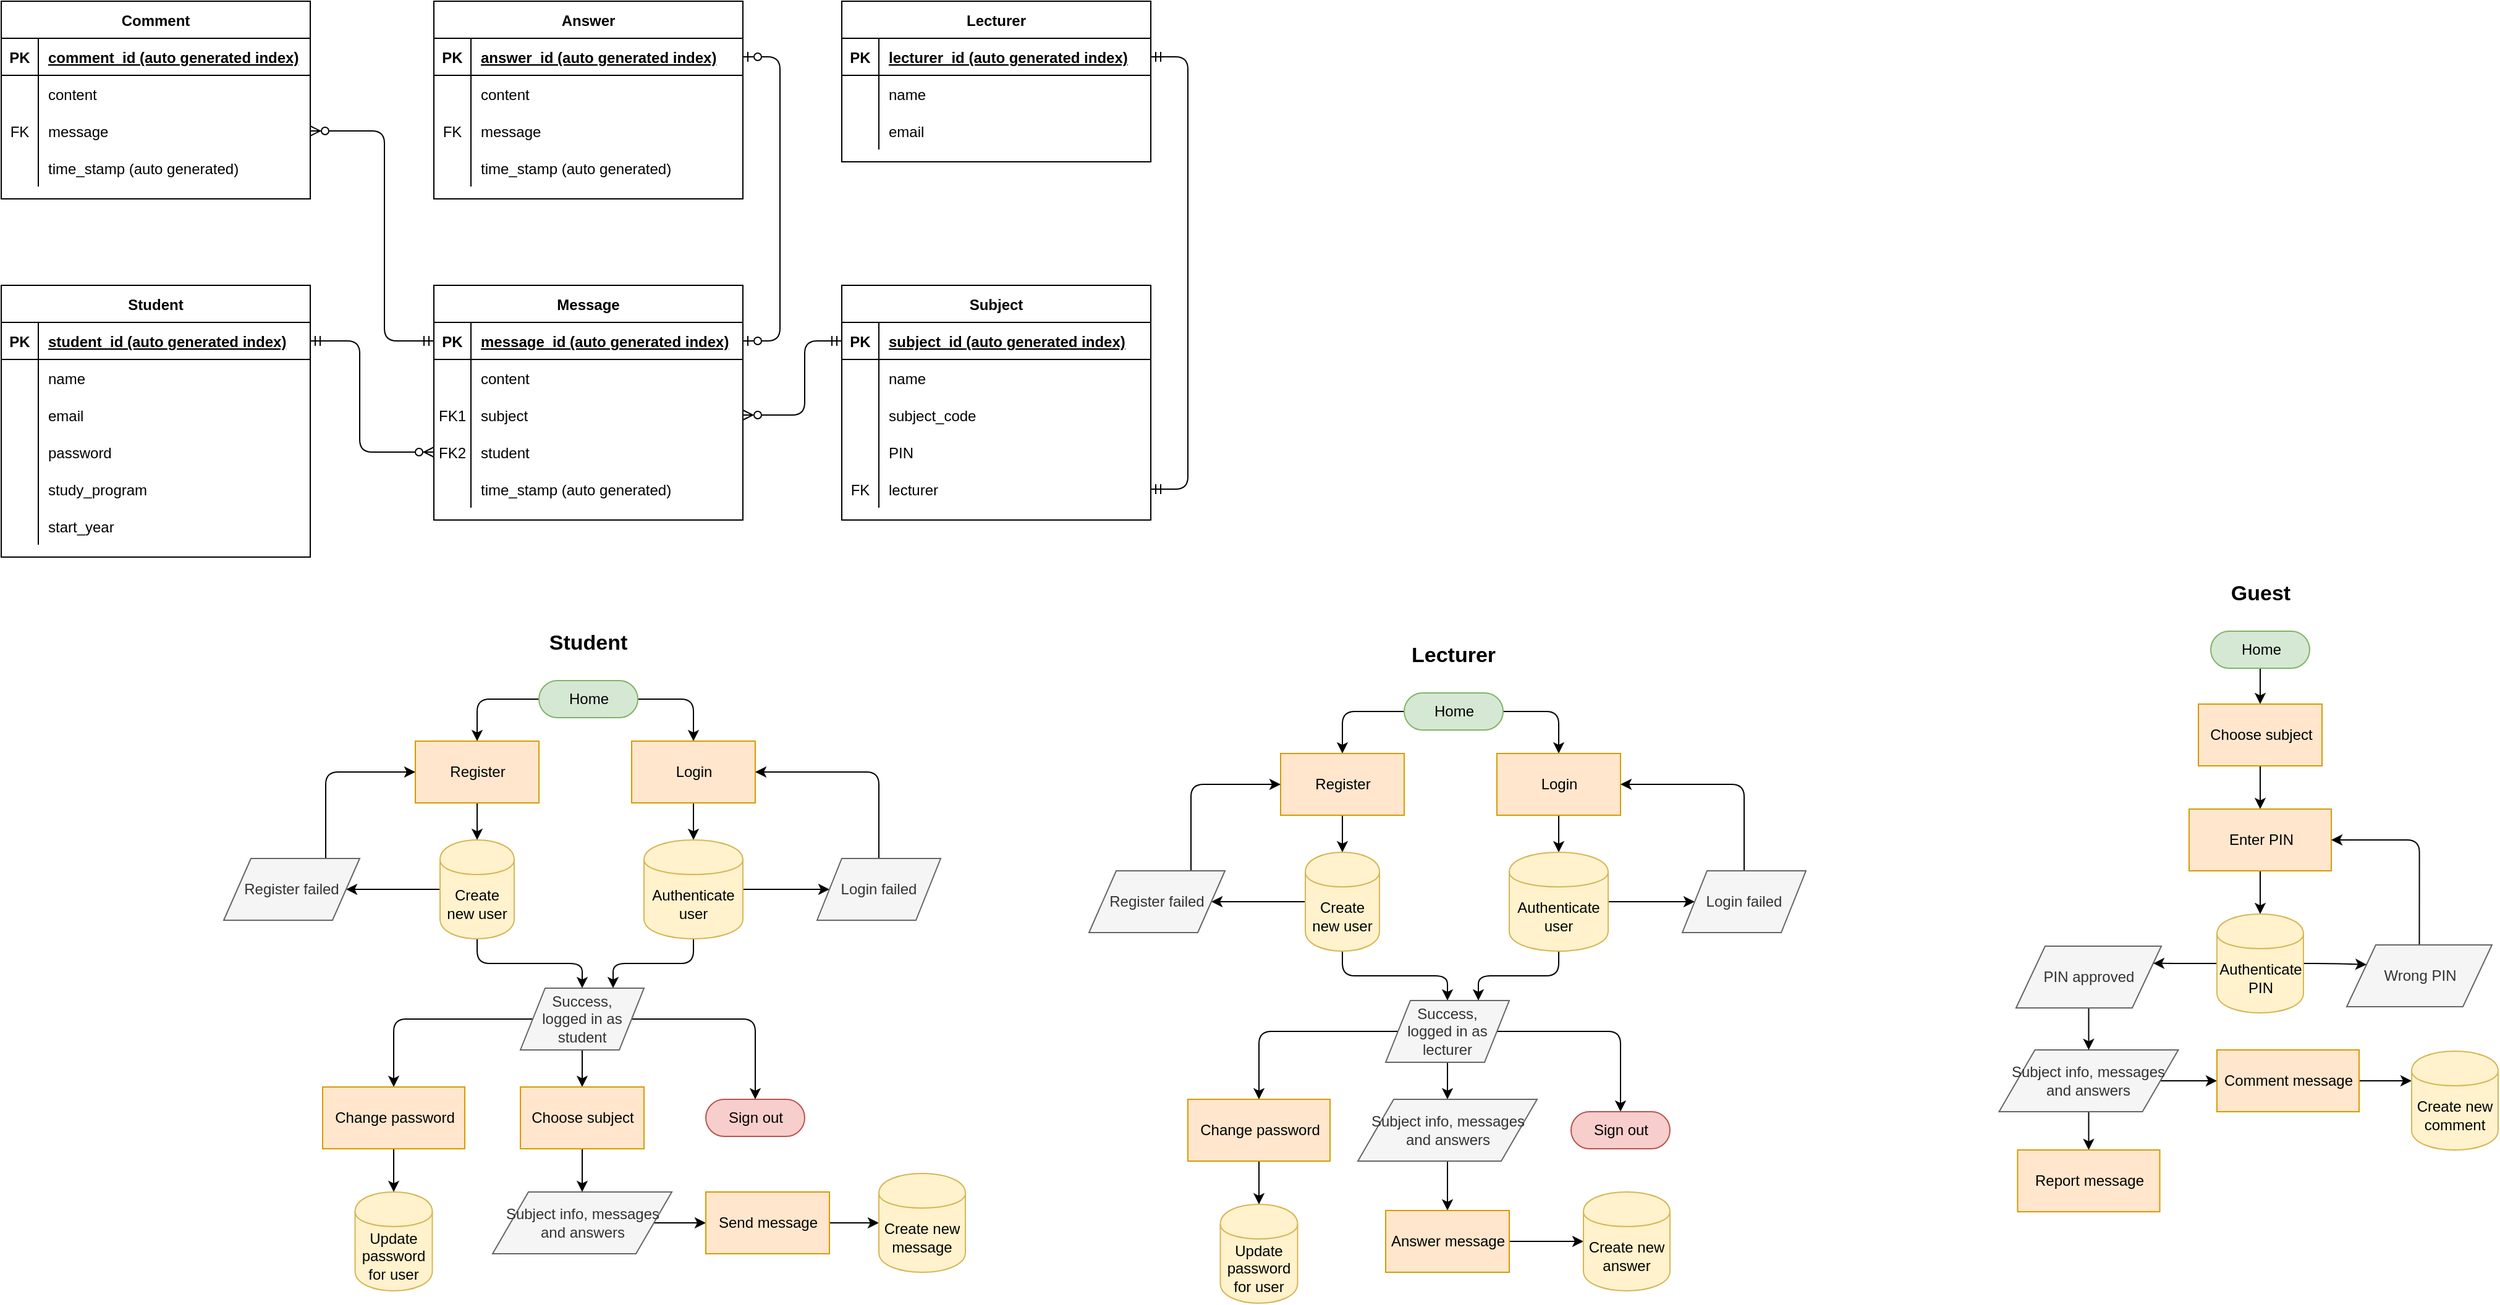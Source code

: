 <mxfile version="14.2.3" type="github">
  <diagram id="R2lEEEUBdFMjLlhIrx00" name="Page-1">
    <mxGraphModel dx="1438" dy="548" grid="1" gridSize="10" guides="1" tooltips="1" connect="1" arrows="1" fold="1" page="0" pageScale="1" pageWidth="850" pageHeight="1100" math="0" shadow="0" extFonts="Permanent Marker^https://fonts.googleapis.com/css?family=Permanent+Marker">
      <root>
        <mxCell id="0" />
        <mxCell id="1" parent="0" />
        <mxCell id="C-vyLk0tnHw3VtMMgP7b-12" value="" style="edgeStyle=entityRelationEdgeStyle;endArrow=ERmandOne;startArrow=ERmandOne;endFill=0;startFill=0;entryX=1;entryY=0.5;entryDx=0;entryDy=0;" parent="1" source="C-vyLk0tnHw3VtMMgP7b-3" target="C-vyLk0tnHw3VtMMgP7b-20" edge="1">
          <mxGeometry width="100" height="100" relative="1" as="geometry">
            <mxPoint x="400" y="180" as="sourcePoint" />
            <mxPoint x="460" y="205" as="targetPoint" />
          </mxGeometry>
        </mxCell>
        <mxCell id="C-vyLk0tnHw3VtMMgP7b-2" value="Lecturer" style="shape=table;startSize=30;container=1;collapsible=1;childLayout=tableLayout;fixedRows=1;rowLines=0;fontStyle=1;align=center;resizeLast=1;" parent="1" vertex="1">
          <mxGeometry x="450" y="130" width="250" height="130" as="geometry" />
        </mxCell>
        <mxCell id="C-vyLk0tnHw3VtMMgP7b-3" value="" style="shape=partialRectangle;collapsible=0;dropTarget=0;pointerEvents=0;fillColor=none;points=[[0,0.5],[1,0.5]];portConstraint=eastwest;top=0;left=0;right=0;bottom=1;" parent="C-vyLk0tnHw3VtMMgP7b-2" vertex="1">
          <mxGeometry y="30" width="250" height="30" as="geometry" />
        </mxCell>
        <mxCell id="C-vyLk0tnHw3VtMMgP7b-4" value="PK" style="shape=partialRectangle;overflow=hidden;connectable=0;fillColor=none;top=0;left=0;bottom=0;right=0;fontStyle=1;" parent="C-vyLk0tnHw3VtMMgP7b-3" vertex="1">
          <mxGeometry width="30" height="30" as="geometry" />
        </mxCell>
        <mxCell id="C-vyLk0tnHw3VtMMgP7b-5" value="lecturer_id (auto generated index)" style="shape=partialRectangle;overflow=hidden;connectable=0;fillColor=none;top=0;left=0;bottom=0;right=0;align=left;spacingLeft=6;fontStyle=5;" parent="C-vyLk0tnHw3VtMMgP7b-3" vertex="1">
          <mxGeometry x="30" width="220" height="30" as="geometry" />
        </mxCell>
        <mxCell id="C-vyLk0tnHw3VtMMgP7b-6" value="" style="shape=partialRectangle;collapsible=0;dropTarget=0;pointerEvents=0;fillColor=none;points=[[0,0.5],[1,0.5]];portConstraint=eastwest;top=0;left=0;right=0;bottom=0;" parent="C-vyLk0tnHw3VtMMgP7b-2" vertex="1">
          <mxGeometry y="60" width="250" height="30" as="geometry" />
        </mxCell>
        <mxCell id="C-vyLk0tnHw3VtMMgP7b-7" value="" style="shape=partialRectangle;overflow=hidden;connectable=0;fillColor=none;top=0;left=0;bottom=0;right=0;" parent="C-vyLk0tnHw3VtMMgP7b-6" vertex="1">
          <mxGeometry width="30" height="30" as="geometry" />
        </mxCell>
        <mxCell id="C-vyLk0tnHw3VtMMgP7b-8" value="name" style="shape=partialRectangle;overflow=hidden;connectable=0;fillColor=none;top=0;left=0;bottom=0;right=0;align=left;spacingLeft=6;" parent="C-vyLk0tnHw3VtMMgP7b-6" vertex="1">
          <mxGeometry x="30" width="220" height="30" as="geometry" />
        </mxCell>
        <mxCell id="C-vyLk0tnHw3VtMMgP7b-9" value="" style="shape=partialRectangle;collapsible=0;dropTarget=0;pointerEvents=0;fillColor=none;points=[[0,0.5],[1,0.5]];portConstraint=eastwest;top=0;left=0;right=0;bottom=0;" parent="C-vyLk0tnHw3VtMMgP7b-2" vertex="1">
          <mxGeometry y="90" width="250" height="30" as="geometry" />
        </mxCell>
        <mxCell id="C-vyLk0tnHw3VtMMgP7b-10" value="" style="shape=partialRectangle;overflow=hidden;connectable=0;fillColor=none;top=0;left=0;bottom=0;right=0;" parent="C-vyLk0tnHw3VtMMgP7b-9" vertex="1">
          <mxGeometry width="30" height="30" as="geometry" />
        </mxCell>
        <mxCell id="C-vyLk0tnHw3VtMMgP7b-11" value="email" style="shape=partialRectangle;overflow=hidden;connectable=0;fillColor=none;top=0;left=0;bottom=0;right=0;align=left;spacingLeft=6;" parent="C-vyLk0tnHw3VtMMgP7b-9" vertex="1">
          <mxGeometry x="30" width="220" height="30" as="geometry" />
        </mxCell>
        <mxCell id="C-vyLk0tnHw3VtMMgP7b-13" value="Subject" style="shape=table;startSize=30;container=1;collapsible=1;childLayout=tableLayout;fixedRows=1;rowLines=0;fontStyle=1;align=center;resizeLast=1;" parent="1" vertex="1">
          <mxGeometry x="450" y="360" width="250" height="190" as="geometry" />
        </mxCell>
        <mxCell id="C-vyLk0tnHw3VtMMgP7b-14" value="" style="shape=partialRectangle;collapsible=0;dropTarget=0;pointerEvents=0;fillColor=none;points=[[0,0.5],[1,0.5]];portConstraint=eastwest;top=0;left=0;right=0;bottom=1;" parent="C-vyLk0tnHw3VtMMgP7b-13" vertex="1">
          <mxGeometry y="30" width="250" height="30" as="geometry" />
        </mxCell>
        <mxCell id="C-vyLk0tnHw3VtMMgP7b-15" value="PK" style="shape=partialRectangle;overflow=hidden;connectable=0;fillColor=none;top=0;left=0;bottom=0;right=0;fontStyle=1;" parent="C-vyLk0tnHw3VtMMgP7b-14" vertex="1">
          <mxGeometry width="30" height="30" as="geometry" />
        </mxCell>
        <mxCell id="C-vyLk0tnHw3VtMMgP7b-16" value="subject_id (auto generated index)" style="shape=partialRectangle;overflow=hidden;connectable=0;fillColor=none;top=0;left=0;bottom=0;right=0;align=left;spacingLeft=6;fontStyle=5;" parent="C-vyLk0tnHw3VtMMgP7b-14" vertex="1">
          <mxGeometry x="30" width="220" height="30" as="geometry" />
        </mxCell>
        <mxCell id="C-vyLk0tnHw3VtMMgP7b-17" value="" style="shape=partialRectangle;collapsible=0;dropTarget=0;pointerEvents=0;fillColor=none;points=[[0,0.5],[1,0.5]];portConstraint=eastwest;top=0;left=0;right=0;bottom=0;" parent="C-vyLk0tnHw3VtMMgP7b-13" vertex="1">
          <mxGeometry y="60" width="250" height="30" as="geometry" />
        </mxCell>
        <mxCell id="C-vyLk0tnHw3VtMMgP7b-18" value="" style="shape=partialRectangle;overflow=hidden;connectable=0;fillColor=none;top=0;left=0;bottom=0;right=0;" parent="C-vyLk0tnHw3VtMMgP7b-17" vertex="1">
          <mxGeometry width="30" height="30" as="geometry" />
        </mxCell>
        <mxCell id="C-vyLk0tnHw3VtMMgP7b-19" value="name" style="shape=partialRectangle;overflow=hidden;connectable=0;fillColor=none;top=0;left=0;bottom=0;right=0;align=left;spacingLeft=6;" parent="C-vyLk0tnHw3VtMMgP7b-17" vertex="1">
          <mxGeometry x="30" width="220" height="30" as="geometry" />
        </mxCell>
        <mxCell id="ffpQeVSOhYSVbCem01HP-28" value="" style="shape=partialRectangle;collapsible=0;dropTarget=0;pointerEvents=0;fillColor=none;points=[[0,0.5],[1,0.5]];portConstraint=eastwest;top=0;left=0;right=0;bottom=0;" parent="C-vyLk0tnHw3VtMMgP7b-13" vertex="1">
          <mxGeometry y="90" width="250" height="30" as="geometry" />
        </mxCell>
        <mxCell id="ffpQeVSOhYSVbCem01HP-29" value="" style="shape=partialRectangle;overflow=hidden;connectable=0;fillColor=none;top=0;left=0;bottom=0;right=0;" parent="ffpQeVSOhYSVbCem01HP-28" vertex="1">
          <mxGeometry width="30" height="30" as="geometry" />
        </mxCell>
        <mxCell id="ffpQeVSOhYSVbCem01HP-30" value="subject_code" style="shape=partialRectangle;overflow=hidden;connectable=0;fillColor=none;top=0;left=0;bottom=0;right=0;align=left;spacingLeft=6;" parent="ffpQeVSOhYSVbCem01HP-28" vertex="1">
          <mxGeometry x="30" width="220" height="30" as="geometry" />
        </mxCell>
        <mxCell id="N2aM__Ja2LDdj5RGPOZt-127" value="" style="shape=partialRectangle;collapsible=0;dropTarget=0;pointerEvents=0;fillColor=none;points=[[0,0.5],[1,0.5]];portConstraint=eastwest;top=0;left=0;right=0;bottom=0;" vertex="1" parent="C-vyLk0tnHw3VtMMgP7b-13">
          <mxGeometry y="120" width="250" height="30" as="geometry" />
        </mxCell>
        <mxCell id="N2aM__Ja2LDdj5RGPOZt-128" value="" style="shape=partialRectangle;overflow=hidden;connectable=0;fillColor=none;top=0;left=0;bottom=0;right=0;" vertex="1" parent="N2aM__Ja2LDdj5RGPOZt-127">
          <mxGeometry width="30" height="30" as="geometry" />
        </mxCell>
        <mxCell id="N2aM__Ja2LDdj5RGPOZt-129" value="PIN" style="shape=partialRectangle;overflow=hidden;connectable=0;fillColor=none;top=0;left=0;bottom=0;right=0;align=left;spacingLeft=6;" vertex="1" parent="N2aM__Ja2LDdj5RGPOZt-127">
          <mxGeometry x="30" width="220" height="30" as="geometry" />
        </mxCell>
        <mxCell id="C-vyLk0tnHw3VtMMgP7b-20" value="" style="shape=partialRectangle;collapsible=0;dropTarget=0;pointerEvents=0;fillColor=none;points=[[0,0.5],[1,0.5]];portConstraint=eastwest;top=0;left=0;right=0;bottom=0;" parent="C-vyLk0tnHw3VtMMgP7b-13" vertex="1">
          <mxGeometry y="150" width="250" height="30" as="geometry" />
        </mxCell>
        <mxCell id="C-vyLk0tnHw3VtMMgP7b-21" value="FK" style="shape=partialRectangle;overflow=hidden;connectable=0;fillColor=none;top=0;left=0;bottom=0;right=0;" parent="C-vyLk0tnHw3VtMMgP7b-20" vertex="1">
          <mxGeometry width="30" height="30" as="geometry" />
        </mxCell>
        <mxCell id="C-vyLk0tnHw3VtMMgP7b-22" value="lecturer" style="shape=partialRectangle;overflow=hidden;connectable=0;fillColor=none;top=0;left=0;bottom=0;right=0;align=left;spacingLeft=6;" parent="C-vyLk0tnHw3VtMMgP7b-20" vertex="1">
          <mxGeometry x="30" width="220" height="30" as="geometry" />
        </mxCell>
        <mxCell id="C-vyLk0tnHw3VtMMgP7b-23" value="Student" style="shape=table;startSize=30;container=1;collapsible=1;childLayout=tableLayout;fixedRows=1;rowLines=0;fontStyle=1;align=center;resizeLast=1;" parent="1" vertex="1">
          <mxGeometry x="-230" y="360" width="250" height="220" as="geometry" />
        </mxCell>
        <mxCell id="C-vyLk0tnHw3VtMMgP7b-24" value="" style="shape=partialRectangle;collapsible=0;dropTarget=0;pointerEvents=0;fillColor=none;points=[[0,0.5],[1,0.5]];portConstraint=eastwest;top=0;left=0;right=0;bottom=1;" parent="C-vyLk0tnHw3VtMMgP7b-23" vertex="1">
          <mxGeometry y="30" width="250" height="30" as="geometry" />
        </mxCell>
        <mxCell id="C-vyLk0tnHw3VtMMgP7b-25" value="PK" style="shape=partialRectangle;overflow=hidden;connectable=0;fillColor=none;top=0;left=0;bottom=0;right=0;fontStyle=1;" parent="C-vyLk0tnHw3VtMMgP7b-24" vertex="1">
          <mxGeometry width="30" height="30" as="geometry" />
        </mxCell>
        <mxCell id="C-vyLk0tnHw3VtMMgP7b-26" value="student_id (auto generated index)" style="shape=partialRectangle;overflow=hidden;connectable=0;fillColor=none;top=0;left=0;bottom=0;right=0;align=left;spacingLeft=6;fontStyle=5;" parent="C-vyLk0tnHw3VtMMgP7b-24" vertex="1">
          <mxGeometry x="30" width="220" height="30" as="geometry" />
        </mxCell>
        <mxCell id="ffpQeVSOhYSVbCem01HP-11" value="" style="shape=partialRectangle;collapsible=0;dropTarget=0;pointerEvents=0;fillColor=none;points=[[0,0.5],[1,0.5]];portConstraint=eastwest;top=0;left=0;right=0;bottom=0;" parent="C-vyLk0tnHw3VtMMgP7b-23" vertex="1">
          <mxGeometry y="60" width="250" height="30" as="geometry" />
        </mxCell>
        <mxCell id="ffpQeVSOhYSVbCem01HP-12" value="" style="shape=partialRectangle;overflow=hidden;connectable=0;fillColor=none;top=0;left=0;bottom=0;right=0;" parent="ffpQeVSOhYSVbCem01HP-11" vertex="1">
          <mxGeometry width="30" height="30" as="geometry" />
        </mxCell>
        <mxCell id="ffpQeVSOhYSVbCem01HP-13" value="name" style="shape=partialRectangle;overflow=hidden;connectable=0;fillColor=none;top=0;left=0;bottom=0;right=0;align=left;spacingLeft=6;" parent="ffpQeVSOhYSVbCem01HP-11" vertex="1">
          <mxGeometry x="30" width="220" height="30" as="geometry" />
        </mxCell>
        <mxCell id="ffpQeVSOhYSVbCem01HP-67" value="" style="shape=partialRectangle;collapsible=0;dropTarget=0;pointerEvents=0;fillColor=none;points=[[0,0.5],[1,0.5]];portConstraint=eastwest;top=0;left=0;right=0;bottom=0;" parent="C-vyLk0tnHw3VtMMgP7b-23" vertex="1">
          <mxGeometry y="90" width="250" height="30" as="geometry" />
        </mxCell>
        <mxCell id="ffpQeVSOhYSVbCem01HP-68" value="" style="shape=partialRectangle;overflow=hidden;connectable=0;fillColor=none;top=0;left=0;bottom=0;right=0;" parent="ffpQeVSOhYSVbCem01HP-67" vertex="1">
          <mxGeometry width="30" height="30" as="geometry" />
        </mxCell>
        <mxCell id="ffpQeVSOhYSVbCem01HP-69" value="email" style="shape=partialRectangle;overflow=hidden;connectable=0;fillColor=none;top=0;left=0;bottom=0;right=0;align=left;spacingLeft=6;" parent="ffpQeVSOhYSVbCem01HP-67" vertex="1">
          <mxGeometry x="30" width="220" height="30" as="geometry" />
        </mxCell>
        <mxCell id="ffpQeVSOhYSVbCem01HP-14" value="" style="shape=partialRectangle;collapsible=0;dropTarget=0;pointerEvents=0;fillColor=none;points=[[0,0.5],[1,0.5]];portConstraint=eastwest;top=0;left=0;right=0;bottom=0;" parent="C-vyLk0tnHw3VtMMgP7b-23" vertex="1">
          <mxGeometry y="120" width="250" height="30" as="geometry" />
        </mxCell>
        <mxCell id="ffpQeVSOhYSVbCem01HP-15" value="" style="shape=partialRectangle;overflow=hidden;connectable=0;fillColor=none;top=0;left=0;bottom=0;right=0;" parent="ffpQeVSOhYSVbCem01HP-14" vertex="1">
          <mxGeometry width="30" height="30" as="geometry" />
        </mxCell>
        <mxCell id="ffpQeVSOhYSVbCem01HP-16" value="password" style="shape=partialRectangle;overflow=hidden;connectable=0;fillColor=none;top=0;left=0;bottom=0;right=0;align=left;spacingLeft=6;" parent="ffpQeVSOhYSVbCem01HP-14" vertex="1">
          <mxGeometry x="30" width="220" height="30" as="geometry" />
        </mxCell>
        <mxCell id="ffpQeVSOhYSVbCem01HP-17" value="" style="shape=partialRectangle;collapsible=0;dropTarget=0;pointerEvents=0;fillColor=none;points=[[0,0.5],[1,0.5]];portConstraint=eastwest;top=0;left=0;right=0;bottom=0;" parent="C-vyLk0tnHw3VtMMgP7b-23" vertex="1">
          <mxGeometry y="150" width="250" height="30" as="geometry" />
        </mxCell>
        <mxCell id="ffpQeVSOhYSVbCem01HP-18" value="" style="shape=partialRectangle;overflow=hidden;connectable=0;fillColor=none;top=0;left=0;bottom=0;right=0;" parent="ffpQeVSOhYSVbCem01HP-17" vertex="1">
          <mxGeometry width="30" height="30" as="geometry" />
        </mxCell>
        <mxCell id="ffpQeVSOhYSVbCem01HP-19" value="study_program" style="shape=partialRectangle;overflow=hidden;connectable=0;fillColor=none;top=0;left=0;bottom=0;right=0;align=left;spacingLeft=6;" parent="ffpQeVSOhYSVbCem01HP-17" vertex="1">
          <mxGeometry x="30" width="220" height="30" as="geometry" />
        </mxCell>
        <mxCell id="C-vyLk0tnHw3VtMMgP7b-27" value="" style="shape=partialRectangle;collapsible=0;dropTarget=0;pointerEvents=0;fillColor=none;points=[[0,0.5],[1,0.5]];portConstraint=eastwest;top=0;left=0;right=0;bottom=0;" parent="C-vyLk0tnHw3VtMMgP7b-23" vertex="1">
          <mxGeometry y="180" width="250" height="30" as="geometry" />
        </mxCell>
        <mxCell id="C-vyLk0tnHw3VtMMgP7b-28" value="" style="shape=partialRectangle;overflow=hidden;connectable=0;fillColor=none;top=0;left=0;bottom=0;right=0;" parent="C-vyLk0tnHw3VtMMgP7b-27" vertex="1">
          <mxGeometry width="30" height="30" as="geometry" />
        </mxCell>
        <mxCell id="C-vyLk0tnHw3VtMMgP7b-29" value="start_year" style="shape=partialRectangle;overflow=hidden;connectable=0;fillColor=none;top=0;left=0;bottom=0;right=0;align=left;spacingLeft=6;" parent="C-vyLk0tnHw3VtMMgP7b-27" vertex="1">
          <mxGeometry x="30" width="220" height="30" as="geometry" />
        </mxCell>
        <mxCell id="ffpQeVSOhYSVbCem01HP-1" value="Message" style="shape=table;startSize=30;container=1;collapsible=1;childLayout=tableLayout;fixedRows=1;rowLines=0;fontStyle=1;align=center;resizeLast=1;" parent="1" vertex="1">
          <mxGeometry x="120" y="360" width="250" height="190" as="geometry" />
        </mxCell>
        <mxCell id="ffpQeVSOhYSVbCem01HP-2" value="" style="shape=partialRectangle;collapsible=0;dropTarget=0;pointerEvents=0;fillColor=none;points=[[0,0.5],[1,0.5]];portConstraint=eastwest;top=0;left=0;right=0;bottom=1;" parent="ffpQeVSOhYSVbCem01HP-1" vertex="1">
          <mxGeometry y="30" width="250" height="30" as="geometry" />
        </mxCell>
        <mxCell id="ffpQeVSOhYSVbCem01HP-3" value="PK" style="shape=partialRectangle;overflow=hidden;connectable=0;fillColor=none;top=0;left=0;bottom=0;right=0;fontStyle=1;" parent="ffpQeVSOhYSVbCem01HP-2" vertex="1">
          <mxGeometry width="30" height="30" as="geometry" />
        </mxCell>
        <mxCell id="ffpQeVSOhYSVbCem01HP-4" value="message_id (auto generated index)" style="shape=partialRectangle;overflow=hidden;connectable=0;fillColor=none;top=0;left=0;bottom=0;right=0;align=left;spacingLeft=6;fontStyle=5;" parent="ffpQeVSOhYSVbCem01HP-2" vertex="1">
          <mxGeometry x="30" width="220" height="30" as="geometry" />
        </mxCell>
        <mxCell id="ffpQeVSOhYSVbCem01HP-5" value="" style="shape=partialRectangle;collapsible=0;dropTarget=0;pointerEvents=0;fillColor=none;points=[[0,0.5],[1,0.5]];portConstraint=eastwest;top=0;left=0;right=0;bottom=0;" parent="ffpQeVSOhYSVbCem01HP-1" vertex="1">
          <mxGeometry y="60" width="250" height="30" as="geometry" />
        </mxCell>
        <mxCell id="ffpQeVSOhYSVbCem01HP-6" value="" style="shape=partialRectangle;overflow=hidden;connectable=0;fillColor=none;top=0;left=0;bottom=0;right=0;" parent="ffpQeVSOhYSVbCem01HP-5" vertex="1">
          <mxGeometry width="30" height="30" as="geometry" />
        </mxCell>
        <mxCell id="ffpQeVSOhYSVbCem01HP-7" value="content" style="shape=partialRectangle;overflow=hidden;connectable=0;fillColor=none;top=0;left=0;bottom=0;right=0;align=left;spacingLeft=6;" parent="ffpQeVSOhYSVbCem01HP-5" vertex="1">
          <mxGeometry x="30" width="220" height="30" as="geometry" />
        </mxCell>
        <mxCell id="ffpQeVSOhYSVbCem01HP-20" value="" style="shape=partialRectangle;collapsible=0;dropTarget=0;pointerEvents=0;fillColor=none;points=[[0,0.5],[1,0.5]];portConstraint=eastwest;top=0;left=0;right=0;bottom=0;" parent="ffpQeVSOhYSVbCem01HP-1" vertex="1">
          <mxGeometry y="90" width="250" height="30" as="geometry" />
        </mxCell>
        <mxCell id="ffpQeVSOhYSVbCem01HP-21" value="FK1" style="shape=partialRectangle;overflow=hidden;connectable=0;fillColor=none;top=0;left=0;bottom=0;right=0;" parent="ffpQeVSOhYSVbCem01HP-20" vertex="1">
          <mxGeometry width="30" height="30" as="geometry" />
        </mxCell>
        <mxCell id="ffpQeVSOhYSVbCem01HP-22" value="subject" style="shape=partialRectangle;overflow=hidden;connectable=0;fillColor=none;top=0;left=0;bottom=0;right=0;align=left;spacingLeft=6;" parent="ffpQeVSOhYSVbCem01HP-20" vertex="1">
          <mxGeometry x="30" width="220" height="30" as="geometry" />
        </mxCell>
        <mxCell id="ffpQeVSOhYSVbCem01HP-23" value="" style="shape=partialRectangle;collapsible=0;dropTarget=0;pointerEvents=0;fillColor=none;points=[[0,0.5],[1,0.5]];portConstraint=eastwest;top=0;left=0;right=0;bottom=0;" parent="ffpQeVSOhYSVbCem01HP-1" vertex="1">
          <mxGeometry y="120" width="250" height="30" as="geometry" />
        </mxCell>
        <mxCell id="ffpQeVSOhYSVbCem01HP-24" value="FK2" style="shape=partialRectangle;overflow=hidden;connectable=0;fillColor=none;top=0;left=0;bottom=0;right=0;" parent="ffpQeVSOhYSVbCem01HP-23" vertex="1">
          <mxGeometry width="30" height="30" as="geometry" />
        </mxCell>
        <mxCell id="ffpQeVSOhYSVbCem01HP-25" value="student" style="shape=partialRectangle;overflow=hidden;connectable=0;fillColor=none;top=0;left=0;bottom=0;right=0;align=left;spacingLeft=6;" parent="ffpQeVSOhYSVbCem01HP-23" vertex="1">
          <mxGeometry x="30" width="220" height="30" as="geometry" />
        </mxCell>
        <mxCell id="ffpQeVSOhYSVbCem01HP-8" value="" style="shape=partialRectangle;collapsible=0;dropTarget=0;pointerEvents=0;fillColor=none;points=[[0,0.5],[1,0.5]];portConstraint=eastwest;top=0;left=0;right=0;bottom=0;" parent="ffpQeVSOhYSVbCem01HP-1" vertex="1">
          <mxGeometry y="150" width="250" height="30" as="geometry" />
        </mxCell>
        <mxCell id="ffpQeVSOhYSVbCem01HP-9" value="" style="shape=partialRectangle;overflow=hidden;connectable=0;fillColor=none;top=0;left=0;bottom=0;right=0;" parent="ffpQeVSOhYSVbCem01HP-8" vertex="1">
          <mxGeometry width="30" height="30" as="geometry" />
        </mxCell>
        <mxCell id="ffpQeVSOhYSVbCem01HP-10" value="time_stamp (auto generated)" style="shape=partialRectangle;overflow=hidden;connectable=0;fillColor=none;top=0;left=0;bottom=0;right=0;align=left;spacingLeft=6;" parent="ffpQeVSOhYSVbCem01HP-8" vertex="1">
          <mxGeometry x="30" width="220" height="30" as="geometry" />
        </mxCell>
        <mxCell id="ffpQeVSOhYSVbCem01HP-26" style="edgeStyle=orthogonalEdgeStyle;rounded=1;orthogonalLoop=1;jettySize=auto;html=1;exitX=0;exitY=0.5;exitDx=0;exitDy=0;entryX=1;entryY=0.5;entryDx=0;entryDy=0;startArrow=ERmandOne;startFill=0;endArrow=ERzeroToMany;endFill=1;" parent="1" source="C-vyLk0tnHw3VtMMgP7b-14" target="ffpQeVSOhYSVbCem01HP-20" edge="1">
          <mxGeometry relative="1" as="geometry">
            <Array as="points">
              <mxPoint x="420" y="405" />
              <mxPoint x="420" y="465" />
            </Array>
          </mxGeometry>
        </mxCell>
        <mxCell id="ffpQeVSOhYSVbCem01HP-27" style="edgeStyle=orthogonalEdgeStyle;rounded=1;orthogonalLoop=1;jettySize=auto;html=1;exitX=1;exitY=0.5;exitDx=0;exitDy=0;entryX=0;entryY=0.5;entryDx=0;entryDy=0;startArrow=ERmandOne;startFill=0;endArrow=ERzeroToMany;endFill=1;" parent="1" source="C-vyLk0tnHw3VtMMgP7b-24" target="ffpQeVSOhYSVbCem01HP-23" edge="1">
          <mxGeometry relative="1" as="geometry">
            <Array as="points">
              <mxPoint x="60" y="405" />
              <mxPoint x="60" y="495" />
            </Array>
          </mxGeometry>
        </mxCell>
        <mxCell id="ffpQeVSOhYSVbCem01HP-31" value="Comment" style="shape=table;startSize=30;container=1;collapsible=1;childLayout=tableLayout;fixedRows=1;rowLines=0;fontStyle=1;align=center;resizeLast=1;" parent="1" vertex="1">
          <mxGeometry x="-230" y="130" width="250" height="160" as="geometry" />
        </mxCell>
        <mxCell id="ffpQeVSOhYSVbCem01HP-32" value="" style="shape=partialRectangle;collapsible=0;dropTarget=0;pointerEvents=0;fillColor=none;points=[[0,0.5],[1,0.5]];portConstraint=eastwest;top=0;left=0;right=0;bottom=1;" parent="ffpQeVSOhYSVbCem01HP-31" vertex="1">
          <mxGeometry y="30" width="250" height="30" as="geometry" />
        </mxCell>
        <mxCell id="ffpQeVSOhYSVbCem01HP-33" value="PK" style="shape=partialRectangle;overflow=hidden;connectable=0;fillColor=none;top=0;left=0;bottom=0;right=0;fontStyle=1;" parent="ffpQeVSOhYSVbCem01HP-32" vertex="1">
          <mxGeometry width="30" height="30" as="geometry" />
        </mxCell>
        <mxCell id="ffpQeVSOhYSVbCem01HP-34" value="comment_id (auto generated index)" style="shape=partialRectangle;overflow=hidden;connectable=0;fillColor=none;top=0;left=0;bottom=0;right=0;align=left;spacingLeft=6;fontStyle=5;" parent="ffpQeVSOhYSVbCem01HP-32" vertex="1">
          <mxGeometry x="30" width="220" height="30" as="geometry" />
        </mxCell>
        <mxCell id="ffpQeVSOhYSVbCem01HP-35" value="" style="shape=partialRectangle;collapsible=0;dropTarget=0;pointerEvents=0;fillColor=none;points=[[0,0.5],[1,0.5]];portConstraint=eastwest;top=0;left=0;right=0;bottom=0;" parent="ffpQeVSOhYSVbCem01HP-31" vertex="1">
          <mxGeometry y="60" width="250" height="30" as="geometry" />
        </mxCell>
        <mxCell id="ffpQeVSOhYSVbCem01HP-36" value="" style="shape=partialRectangle;overflow=hidden;connectable=0;fillColor=none;top=0;left=0;bottom=0;right=0;" parent="ffpQeVSOhYSVbCem01HP-35" vertex="1">
          <mxGeometry width="30" height="30" as="geometry" />
        </mxCell>
        <mxCell id="ffpQeVSOhYSVbCem01HP-37" value="content" style="shape=partialRectangle;overflow=hidden;connectable=0;fillColor=none;top=0;left=0;bottom=0;right=0;align=left;spacingLeft=6;" parent="ffpQeVSOhYSVbCem01HP-35" vertex="1">
          <mxGeometry x="30" width="220" height="30" as="geometry" />
        </mxCell>
        <mxCell id="ffpQeVSOhYSVbCem01HP-38" value="" style="shape=partialRectangle;collapsible=0;dropTarget=0;pointerEvents=0;fillColor=none;points=[[0,0.5],[1,0.5]];portConstraint=eastwest;top=0;left=0;right=0;bottom=0;" parent="ffpQeVSOhYSVbCem01HP-31" vertex="1">
          <mxGeometry y="90" width="250" height="30" as="geometry" />
        </mxCell>
        <mxCell id="ffpQeVSOhYSVbCem01HP-39" value="FK" style="shape=partialRectangle;overflow=hidden;connectable=0;fillColor=none;top=0;left=0;bottom=0;right=0;" parent="ffpQeVSOhYSVbCem01HP-38" vertex="1">
          <mxGeometry width="30" height="30" as="geometry" />
        </mxCell>
        <mxCell id="ffpQeVSOhYSVbCem01HP-40" value="message" style="shape=partialRectangle;overflow=hidden;connectable=0;fillColor=none;top=0;left=0;bottom=0;right=0;align=left;spacingLeft=6;" parent="ffpQeVSOhYSVbCem01HP-38" vertex="1">
          <mxGeometry x="30" width="220" height="30" as="geometry" />
        </mxCell>
        <mxCell id="ffpQeVSOhYSVbCem01HP-44" value="" style="shape=partialRectangle;collapsible=0;dropTarget=0;pointerEvents=0;fillColor=none;points=[[0,0.5],[1,0.5]];portConstraint=eastwest;top=0;left=0;right=0;bottom=0;" parent="ffpQeVSOhYSVbCem01HP-31" vertex="1">
          <mxGeometry y="120" width="250" height="30" as="geometry" />
        </mxCell>
        <mxCell id="ffpQeVSOhYSVbCem01HP-45" value="" style="shape=partialRectangle;overflow=hidden;connectable=0;fillColor=none;top=0;left=0;bottom=0;right=0;" parent="ffpQeVSOhYSVbCem01HP-44" vertex="1">
          <mxGeometry width="30" height="30" as="geometry" />
        </mxCell>
        <mxCell id="ffpQeVSOhYSVbCem01HP-46" value="time_stamp (auto generated)" style="shape=partialRectangle;overflow=hidden;connectable=0;fillColor=none;top=0;left=0;bottom=0;right=0;align=left;spacingLeft=6;" parent="ffpQeVSOhYSVbCem01HP-44" vertex="1">
          <mxGeometry x="30" width="220" height="30" as="geometry" />
        </mxCell>
        <mxCell id="ffpQeVSOhYSVbCem01HP-47" value="Answer" style="shape=table;startSize=30;container=1;collapsible=1;childLayout=tableLayout;fixedRows=1;rowLines=0;fontStyle=1;align=center;resizeLast=1;" parent="1" vertex="1">
          <mxGeometry x="120" y="130" width="250" height="160" as="geometry" />
        </mxCell>
        <mxCell id="ffpQeVSOhYSVbCem01HP-48" value="" style="shape=partialRectangle;collapsible=0;dropTarget=0;pointerEvents=0;fillColor=none;points=[[0,0.5],[1,0.5]];portConstraint=eastwest;top=0;left=0;right=0;bottom=1;" parent="ffpQeVSOhYSVbCem01HP-47" vertex="1">
          <mxGeometry y="30" width="250" height="30" as="geometry" />
        </mxCell>
        <mxCell id="ffpQeVSOhYSVbCem01HP-49" value="PK" style="shape=partialRectangle;overflow=hidden;connectable=0;fillColor=none;top=0;left=0;bottom=0;right=0;fontStyle=1;" parent="ffpQeVSOhYSVbCem01HP-48" vertex="1">
          <mxGeometry width="30" height="30" as="geometry" />
        </mxCell>
        <mxCell id="ffpQeVSOhYSVbCem01HP-50" value="answer_id (auto generated index)" style="shape=partialRectangle;overflow=hidden;connectable=0;fillColor=none;top=0;left=0;bottom=0;right=0;align=left;spacingLeft=6;fontStyle=5;" parent="ffpQeVSOhYSVbCem01HP-48" vertex="1">
          <mxGeometry x="30" width="220" height="30" as="geometry" />
        </mxCell>
        <mxCell id="ffpQeVSOhYSVbCem01HP-51" value="" style="shape=partialRectangle;collapsible=0;dropTarget=0;pointerEvents=0;fillColor=none;points=[[0,0.5],[1,0.5]];portConstraint=eastwest;top=0;left=0;right=0;bottom=0;" parent="ffpQeVSOhYSVbCem01HP-47" vertex="1">
          <mxGeometry y="60" width="250" height="30" as="geometry" />
        </mxCell>
        <mxCell id="ffpQeVSOhYSVbCem01HP-52" value="" style="shape=partialRectangle;overflow=hidden;connectable=0;fillColor=none;top=0;left=0;bottom=0;right=0;" parent="ffpQeVSOhYSVbCem01HP-51" vertex="1">
          <mxGeometry width="30" height="30" as="geometry" />
        </mxCell>
        <mxCell id="ffpQeVSOhYSVbCem01HP-53" value="content" style="shape=partialRectangle;overflow=hidden;connectable=0;fillColor=none;top=0;left=0;bottom=0;right=0;align=left;spacingLeft=6;" parent="ffpQeVSOhYSVbCem01HP-51" vertex="1">
          <mxGeometry x="30" width="220" height="30" as="geometry" />
        </mxCell>
        <mxCell id="ffpQeVSOhYSVbCem01HP-54" value="" style="shape=partialRectangle;collapsible=0;dropTarget=0;pointerEvents=0;fillColor=none;points=[[0,0.5],[1,0.5]];portConstraint=eastwest;top=0;left=0;right=0;bottom=0;" parent="ffpQeVSOhYSVbCem01HP-47" vertex="1">
          <mxGeometry y="90" width="250" height="30" as="geometry" />
        </mxCell>
        <mxCell id="ffpQeVSOhYSVbCem01HP-55" value="FK" style="shape=partialRectangle;overflow=hidden;connectable=0;fillColor=none;top=0;left=0;bottom=0;right=0;" parent="ffpQeVSOhYSVbCem01HP-54" vertex="1">
          <mxGeometry width="30" height="30" as="geometry" />
        </mxCell>
        <mxCell id="ffpQeVSOhYSVbCem01HP-56" value="message" style="shape=partialRectangle;overflow=hidden;connectable=0;fillColor=none;top=0;left=0;bottom=0;right=0;align=left;spacingLeft=6;" parent="ffpQeVSOhYSVbCem01HP-54" vertex="1">
          <mxGeometry x="30" width="220" height="30" as="geometry" />
        </mxCell>
        <mxCell id="ffpQeVSOhYSVbCem01HP-57" value="" style="shape=partialRectangle;collapsible=0;dropTarget=0;pointerEvents=0;fillColor=none;points=[[0,0.5],[1,0.5]];portConstraint=eastwest;top=0;left=0;right=0;bottom=0;" parent="ffpQeVSOhYSVbCem01HP-47" vertex="1">
          <mxGeometry y="120" width="250" height="30" as="geometry" />
        </mxCell>
        <mxCell id="ffpQeVSOhYSVbCem01HP-58" value="" style="shape=partialRectangle;overflow=hidden;connectable=0;fillColor=none;top=0;left=0;bottom=0;right=0;" parent="ffpQeVSOhYSVbCem01HP-57" vertex="1">
          <mxGeometry width="30" height="30" as="geometry" />
        </mxCell>
        <mxCell id="ffpQeVSOhYSVbCem01HP-59" value="time_stamp (auto generated)" style="shape=partialRectangle;overflow=hidden;connectable=0;fillColor=none;top=0;left=0;bottom=0;right=0;align=left;spacingLeft=6;" parent="ffpQeVSOhYSVbCem01HP-57" vertex="1">
          <mxGeometry x="30" width="220" height="30" as="geometry" />
        </mxCell>
        <mxCell id="ffpQeVSOhYSVbCem01HP-64" style="edgeStyle=orthogonalEdgeStyle;rounded=1;orthogonalLoop=1;jettySize=auto;html=1;exitX=1;exitY=0.5;exitDx=0;exitDy=0;entryX=1;entryY=0.5;entryDx=0;entryDy=0;startArrow=ERzeroToOne;startFill=1;endArrow=ERzeroToOne;endFill=1;" parent="1" source="ffpQeVSOhYSVbCem01HP-2" target="ffpQeVSOhYSVbCem01HP-48" edge="1">
          <mxGeometry relative="1" as="geometry">
            <Array as="points">
              <mxPoint x="400" y="405" />
              <mxPoint x="400" y="175" />
            </Array>
          </mxGeometry>
        </mxCell>
        <mxCell id="ffpQeVSOhYSVbCem01HP-65" style="edgeStyle=orthogonalEdgeStyle;rounded=1;orthogonalLoop=1;jettySize=auto;html=1;exitX=0;exitY=0.5;exitDx=0;exitDy=0;entryX=1;entryY=0.5;entryDx=0;entryDy=0;startArrow=ERmandOne;startFill=0;endArrow=ERzeroToMany;endFill=1;" parent="1" source="ffpQeVSOhYSVbCem01HP-2" target="ffpQeVSOhYSVbCem01HP-38" edge="1">
          <mxGeometry relative="1" as="geometry">
            <Array as="points">
              <mxPoint x="80" y="405" />
              <mxPoint x="80" y="235" />
            </Array>
          </mxGeometry>
        </mxCell>
        <mxCell id="N2aM__Ja2LDdj5RGPOZt-1" value="&lt;font style=&quot;font-size: 17px&quot;&gt;&lt;b&gt;Student&lt;/b&gt;&lt;/font&gt;" style="text;html=1;strokeColor=none;fillColor=none;align=center;verticalAlign=middle;whiteSpace=wrap;rounded=0;" vertex="1" parent="1">
          <mxGeometry x="205" y="640" width="80" height="20" as="geometry" />
        </mxCell>
        <mxCell id="N2aM__Ja2LDdj5RGPOZt-12" style="edgeStyle=orthogonalEdgeStyle;rounded=1;orthogonalLoop=1;jettySize=auto;html=1;exitX=1;exitY=0.5;exitDx=0;exitDy=0;exitPerimeter=0;entryX=0.5;entryY=0;entryDx=0;entryDy=0;" edge="1" parent="1" source="N2aM__Ja2LDdj5RGPOZt-2" target="N2aM__Ja2LDdj5RGPOZt-10">
          <mxGeometry relative="1" as="geometry" />
        </mxCell>
        <mxCell id="N2aM__Ja2LDdj5RGPOZt-13" style="edgeStyle=orthogonalEdgeStyle;rounded=1;orthogonalLoop=1;jettySize=auto;html=1;exitX=0;exitY=0.5;exitDx=0;exitDy=0;exitPerimeter=0;entryX=0.5;entryY=0;entryDx=0;entryDy=0;" edge="1" parent="1" source="N2aM__Ja2LDdj5RGPOZt-2" target="N2aM__Ja2LDdj5RGPOZt-9">
          <mxGeometry relative="1" as="geometry" />
        </mxCell>
        <mxCell id="N2aM__Ja2LDdj5RGPOZt-2" value="Home" style="html=1;dashed=0;whitespace=wrap;shape=mxgraph.dfd.start;fillColor=#d5e8d4;strokeColor=#82b366;" vertex="1" parent="1">
          <mxGeometry x="205" y="680" width="80" height="30" as="geometry" />
        </mxCell>
        <mxCell id="N2aM__Ja2LDdj5RGPOZt-17" style="edgeStyle=orthogonalEdgeStyle;rounded=1;orthogonalLoop=1;jettySize=auto;html=1;exitX=0.5;exitY=1;exitDx=0;exitDy=0;entryX=0.5;entryY=0;entryDx=0;entryDy=0;" edge="1" parent="1" source="N2aM__Ja2LDdj5RGPOZt-9" target="N2aM__Ja2LDdj5RGPOZt-15">
          <mxGeometry relative="1" as="geometry" />
        </mxCell>
        <mxCell id="N2aM__Ja2LDdj5RGPOZt-9" value="Register" style="html=1;dashed=0;whitespace=wrap;fillColor=#ffe6cc;strokeColor=#d79b00;" vertex="1" parent="1">
          <mxGeometry x="105" y="729" width="100" height="50" as="geometry" />
        </mxCell>
        <mxCell id="N2aM__Ja2LDdj5RGPOZt-18" style="edgeStyle=orthogonalEdgeStyle;rounded=1;orthogonalLoop=1;jettySize=auto;html=1;exitX=0.5;exitY=1;exitDx=0;exitDy=0;entryX=0.5;entryY=0;entryDx=0;entryDy=0;" edge="1" parent="1" source="N2aM__Ja2LDdj5RGPOZt-10" target="N2aM__Ja2LDdj5RGPOZt-16">
          <mxGeometry relative="1" as="geometry" />
        </mxCell>
        <mxCell id="N2aM__Ja2LDdj5RGPOZt-10" value="Login" style="html=1;dashed=0;whitespace=wrap;fillColor=#ffe6cc;strokeColor=#d79b00;" vertex="1" parent="1">
          <mxGeometry x="280" y="729" width="100" height="50" as="geometry" />
        </mxCell>
        <mxCell id="N2aM__Ja2LDdj5RGPOZt-21" style="edgeStyle=orthogonalEdgeStyle;rounded=1;orthogonalLoop=1;jettySize=auto;html=1;exitX=0.5;exitY=1;exitDx=0;exitDy=0;entryX=0.5;entryY=0;entryDx=0;entryDy=0;" edge="1" parent="1" source="N2aM__Ja2LDdj5RGPOZt-15" target="N2aM__Ja2LDdj5RGPOZt-19">
          <mxGeometry relative="1" as="geometry" />
        </mxCell>
        <mxCell id="N2aM__Ja2LDdj5RGPOZt-23" style="edgeStyle=orthogonalEdgeStyle;rounded=1;orthogonalLoop=1;jettySize=auto;html=1;exitX=0;exitY=0.5;exitDx=0;exitDy=0;entryX=1;entryY=0.5;entryDx=0;entryDy=0;" edge="1" parent="1" source="N2aM__Ja2LDdj5RGPOZt-15" target="N2aM__Ja2LDdj5RGPOZt-22">
          <mxGeometry relative="1" as="geometry" />
        </mxCell>
        <mxCell id="N2aM__Ja2LDdj5RGPOZt-15" value="Create new user" style="shape=cylinder;whiteSpace=wrap;html=1;boundedLbl=1;backgroundOutline=1;fillColor=#fff2cc;strokeColor=#d6b656;" vertex="1" parent="1">
          <mxGeometry x="125" y="809" width="60" height="80" as="geometry" />
        </mxCell>
        <mxCell id="N2aM__Ja2LDdj5RGPOZt-20" style="edgeStyle=orthogonalEdgeStyle;rounded=1;orthogonalLoop=1;jettySize=auto;html=1;exitX=0.5;exitY=1;exitDx=0;exitDy=0;entryX=0.75;entryY=0;entryDx=0;entryDy=0;" edge="1" parent="1" source="N2aM__Ja2LDdj5RGPOZt-16" target="N2aM__Ja2LDdj5RGPOZt-19">
          <mxGeometry relative="1" as="geometry" />
        </mxCell>
        <mxCell id="N2aM__Ja2LDdj5RGPOZt-26" style="edgeStyle=orthogonalEdgeStyle;rounded=1;orthogonalLoop=1;jettySize=auto;html=1;exitX=1;exitY=0.5;exitDx=0;exitDy=0;entryX=0;entryY=0.5;entryDx=0;entryDy=0;" edge="1" parent="1" source="N2aM__Ja2LDdj5RGPOZt-16" target="N2aM__Ja2LDdj5RGPOZt-25">
          <mxGeometry relative="1" as="geometry" />
        </mxCell>
        <mxCell id="N2aM__Ja2LDdj5RGPOZt-16" value="Authenticate user" style="shape=cylinder;whiteSpace=wrap;html=1;boundedLbl=1;backgroundOutline=1;fillColor=#fff2cc;strokeColor=#d6b656;" vertex="1" parent="1">
          <mxGeometry x="290" y="809" width="80" height="80" as="geometry" />
        </mxCell>
        <mxCell id="N2aM__Ja2LDdj5RGPOZt-32" style="edgeStyle=orthogonalEdgeStyle;rounded=1;orthogonalLoop=1;jettySize=auto;html=1;exitX=1;exitY=0.5;exitDx=0;exitDy=0;entryX=0.5;entryY=0.5;entryDx=0;entryDy=-15;entryPerimeter=0;" edge="1" parent="1" source="N2aM__Ja2LDdj5RGPOZt-19" target="N2aM__Ja2LDdj5RGPOZt-31">
          <mxGeometry relative="1" as="geometry" />
        </mxCell>
        <mxCell id="N2aM__Ja2LDdj5RGPOZt-35" style="edgeStyle=orthogonalEdgeStyle;rounded=1;orthogonalLoop=1;jettySize=auto;html=1;exitX=0;exitY=0.5;exitDx=0;exitDy=0;" edge="1" parent="1" source="N2aM__Ja2LDdj5RGPOZt-19" target="N2aM__Ja2LDdj5RGPOZt-29">
          <mxGeometry relative="1" as="geometry" />
        </mxCell>
        <mxCell id="N2aM__Ja2LDdj5RGPOZt-36" style="edgeStyle=orthogonalEdgeStyle;rounded=1;orthogonalLoop=1;jettySize=auto;html=1;exitX=0.5;exitY=1;exitDx=0;exitDy=0;entryX=0.5;entryY=0;entryDx=0;entryDy=0;" edge="1" parent="1" source="N2aM__Ja2LDdj5RGPOZt-19" target="N2aM__Ja2LDdj5RGPOZt-28">
          <mxGeometry relative="1" as="geometry" />
        </mxCell>
        <mxCell id="N2aM__Ja2LDdj5RGPOZt-19" value="Success,&lt;br&gt;logged in as student" style="shape=parallelogram;perimeter=parallelogramPerimeter;whiteSpace=wrap;html=1;dashed=0;fillColor=#f5f5f5;strokeColor=#666666;fontColor=#333333;" vertex="1" parent="1">
          <mxGeometry x="190" y="929" width="100" height="50" as="geometry" />
        </mxCell>
        <mxCell id="N2aM__Ja2LDdj5RGPOZt-24" style="edgeStyle=orthogonalEdgeStyle;rounded=1;orthogonalLoop=1;jettySize=auto;html=1;exitX=0.75;exitY=0;exitDx=0;exitDy=0;entryX=0;entryY=0.5;entryDx=0;entryDy=0;" edge="1" parent="1" source="N2aM__Ja2LDdj5RGPOZt-22" target="N2aM__Ja2LDdj5RGPOZt-9">
          <mxGeometry relative="1" as="geometry" />
        </mxCell>
        <mxCell id="N2aM__Ja2LDdj5RGPOZt-22" value="Register failed" style="shape=parallelogram;perimeter=parallelogramPerimeter;whiteSpace=wrap;html=1;dashed=0;fillColor=#f5f5f5;strokeColor=#666666;fontColor=#333333;" vertex="1" parent="1">
          <mxGeometry x="-50" y="824" width="110" height="50" as="geometry" />
        </mxCell>
        <mxCell id="N2aM__Ja2LDdj5RGPOZt-27" style="edgeStyle=orthogonalEdgeStyle;rounded=1;orthogonalLoop=1;jettySize=auto;html=1;exitX=0.5;exitY=0;exitDx=0;exitDy=0;entryX=1;entryY=0.5;entryDx=0;entryDy=0;" edge="1" parent="1" source="N2aM__Ja2LDdj5RGPOZt-25" target="N2aM__Ja2LDdj5RGPOZt-10">
          <mxGeometry relative="1" as="geometry">
            <mxPoint x="390" y="769" as="targetPoint" />
          </mxGeometry>
        </mxCell>
        <mxCell id="N2aM__Ja2LDdj5RGPOZt-25" value="Login failed" style="shape=parallelogram;perimeter=parallelogramPerimeter;whiteSpace=wrap;html=1;dashed=0;fillColor=#f5f5f5;strokeColor=#666666;fontColor=#333333;" vertex="1" parent="1">
          <mxGeometry x="430" y="824" width="100" height="50" as="geometry" />
        </mxCell>
        <mxCell id="N2aM__Ja2LDdj5RGPOZt-38" style="edgeStyle=orthogonalEdgeStyle;rounded=1;orthogonalLoop=1;jettySize=auto;html=1;exitX=0.5;exitY=1;exitDx=0;exitDy=0;" edge="1" parent="1" source="N2aM__Ja2LDdj5RGPOZt-28" target="N2aM__Ja2LDdj5RGPOZt-37">
          <mxGeometry relative="1" as="geometry" />
        </mxCell>
        <mxCell id="N2aM__Ja2LDdj5RGPOZt-28" value="Choose subject" style="html=1;dashed=0;whitespace=wrap;fillColor=#ffe6cc;strokeColor=#d79b00;" vertex="1" parent="1">
          <mxGeometry x="190" y="1009" width="100" height="50" as="geometry" />
        </mxCell>
        <mxCell id="N2aM__Ja2LDdj5RGPOZt-34" style="edgeStyle=orthogonalEdgeStyle;rounded=1;orthogonalLoop=1;jettySize=auto;html=1;exitX=0.5;exitY=1;exitDx=0;exitDy=0;entryX=0.5;entryY=0;entryDx=0;entryDy=0;" edge="1" parent="1" source="N2aM__Ja2LDdj5RGPOZt-29" target="N2aM__Ja2LDdj5RGPOZt-33">
          <mxGeometry relative="1" as="geometry" />
        </mxCell>
        <mxCell id="N2aM__Ja2LDdj5RGPOZt-29" value="Change password" style="html=1;dashed=0;whitespace=wrap;fillColor=#ffe6cc;strokeColor=#d79b00;" vertex="1" parent="1">
          <mxGeometry x="30" y="1009" width="115" height="50" as="geometry" />
        </mxCell>
        <mxCell id="N2aM__Ja2LDdj5RGPOZt-31" value="Sign out" style="html=1;dashed=0;whitespace=wrap;shape=mxgraph.dfd.start;fillColor=#f8cecc;strokeColor=#b85450;" vertex="1" parent="1">
          <mxGeometry x="340" y="1019" width="80" height="30" as="geometry" />
        </mxCell>
        <mxCell id="N2aM__Ja2LDdj5RGPOZt-33" value="Update password for user" style="shape=cylinder;whiteSpace=wrap;html=1;boundedLbl=1;backgroundOutline=1;fillColor=#fff2cc;strokeColor=#d6b656;" vertex="1" parent="1">
          <mxGeometry x="56.25" y="1094" width="62.5" height="80" as="geometry" />
        </mxCell>
        <mxCell id="N2aM__Ja2LDdj5RGPOZt-40" style="edgeStyle=orthogonalEdgeStyle;rounded=1;orthogonalLoop=1;jettySize=auto;html=1;exitX=1;exitY=0.5;exitDx=0;exitDy=0;entryX=0;entryY=0.5;entryDx=0;entryDy=0;" edge="1" parent="1" source="N2aM__Ja2LDdj5RGPOZt-37" target="N2aM__Ja2LDdj5RGPOZt-39">
          <mxGeometry relative="1" as="geometry" />
        </mxCell>
        <mxCell id="N2aM__Ja2LDdj5RGPOZt-37" value="Subject info, messages and answers" style="shape=parallelogram;perimeter=parallelogramPerimeter;whiteSpace=wrap;html=1;dashed=0;fillColor=#f5f5f5;strokeColor=#666666;fontColor=#333333;" vertex="1" parent="1">
          <mxGeometry x="167.5" y="1094" width="145" height="50" as="geometry" />
        </mxCell>
        <mxCell id="N2aM__Ja2LDdj5RGPOZt-42" style="edgeStyle=orthogonalEdgeStyle;rounded=1;orthogonalLoop=1;jettySize=auto;html=1;exitX=1;exitY=0.5;exitDx=0;exitDy=0;entryX=0;entryY=0.5;entryDx=0;entryDy=0;" edge="1" parent="1" source="N2aM__Ja2LDdj5RGPOZt-39" target="N2aM__Ja2LDdj5RGPOZt-41">
          <mxGeometry relative="1" as="geometry" />
        </mxCell>
        <mxCell id="N2aM__Ja2LDdj5RGPOZt-39" value="Send message" style="html=1;dashed=0;whitespace=wrap;fillColor=#ffe6cc;strokeColor=#d79b00;" vertex="1" parent="1">
          <mxGeometry x="340" y="1094" width="100" height="50" as="geometry" />
        </mxCell>
        <mxCell id="N2aM__Ja2LDdj5RGPOZt-41" value="Create new message" style="shape=cylinder;whiteSpace=wrap;html=1;boundedLbl=1;backgroundOutline=1;fillColor=#fff2cc;strokeColor=#d6b656;" vertex="1" parent="1">
          <mxGeometry x="480" y="1079" width="70" height="80" as="geometry" />
        </mxCell>
        <mxCell id="N2aM__Ja2LDdj5RGPOZt-43" value="&lt;font style=&quot;font-size: 17px&quot;&gt;&lt;b&gt;Lecturer&lt;/b&gt;&lt;/font&gt;" style="text;html=1;strokeColor=none;fillColor=none;align=center;verticalAlign=middle;whiteSpace=wrap;rounded=0;" vertex="1" parent="1">
          <mxGeometry x="905" y="650" width="80" height="20" as="geometry" />
        </mxCell>
        <mxCell id="N2aM__Ja2LDdj5RGPOZt-44" style="edgeStyle=orthogonalEdgeStyle;rounded=1;orthogonalLoop=1;jettySize=auto;html=1;exitX=1;exitY=0.5;exitDx=0;exitDy=0;exitPerimeter=0;entryX=0.5;entryY=0;entryDx=0;entryDy=0;" edge="1" parent="1" source="N2aM__Ja2LDdj5RGPOZt-46" target="N2aM__Ja2LDdj5RGPOZt-50">
          <mxGeometry relative="1" as="geometry" />
        </mxCell>
        <mxCell id="N2aM__Ja2LDdj5RGPOZt-45" style="edgeStyle=orthogonalEdgeStyle;rounded=1;orthogonalLoop=1;jettySize=auto;html=1;exitX=0;exitY=0.5;exitDx=0;exitDy=0;exitPerimeter=0;entryX=0.5;entryY=0;entryDx=0;entryDy=0;" edge="1" parent="1" source="N2aM__Ja2LDdj5RGPOZt-46" target="N2aM__Ja2LDdj5RGPOZt-48">
          <mxGeometry relative="1" as="geometry" />
        </mxCell>
        <mxCell id="N2aM__Ja2LDdj5RGPOZt-46" value="Home" style="html=1;dashed=0;whitespace=wrap;shape=mxgraph.dfd.start;fillColor=#d5e8d4;strokeColor=#82b366;" vertex="1" parent="1">
          <mxGeometry x="905" y="690" width="80" height="30" as="geometry" />
        </mxCell>
        <mxCell id="N2aM__Ja2LDdj5RGPOZt-47" style="edgeStyle=orthogonalEdgeStyle;rounded=1;orthogonalLoop=1;jettySize=auto;html=1;exitX=0.5;exitY=1;exitDx=0;exitDy=0;entryX=0.5;entryY=0;entryDx=0;entryDy=0;" edge="1" parent="1" source="N2aM__Ja2LDdj5RGPOZt-48" target="N2aM__Ja2LDdj5RGPOZt-53">
          <mxGeometry relative="1" as="geometry" />
        </mxCell>
        <mxCell id="N2aM__Ja2LDdj5RGPOZt-48" value="Register" style="html=1;dashed=0;whitespace=wrap;fillColor=#ffe6cc;strokeColor=#d79b00;" vertex="1" parent="1">
          <mxGeometry x="805" y="739" width="100" height="50" as="geometry" />
        </mxCell>
        <mxCell id="N2aM__Ja2LDdj5RGPOZt-49" style="edgeStyle=orthogonalEdgeStyle;rounded=1;orthogonalLoop=1;jettySize=auto;html=1;exitX=0.5;exitY=1;exitDx=0;exitDy=0;entryX=0.5;entryY=0;entryDx=0;entryDy=0;" edge="1" parent="1" source="N2aM__Ja2LDdj5RGPOZt-50" target="N2aM__Ja2LDdj5RGPOZt-56">
          <mxGeometry relative="1" as="geometry" />
        </mxCell>
        <mxCell id="N2aM__Ja2LDdj5RGPOZt-50" value="Login" style="html=1;dashed=0;whitespace=wrap;fillColor=#ffe6cc;strokeColor=#d79b00;" vertex="1" parent="1">
          <mxGeometry x="980" y="739" width="100" height="50" as="geometry" />
        </mxCell>
        <mxCell id="N2aM__Ja2LDdj5RGPOZt-51" style="edgeStyle=orthogonalEdgeStyle;rounded=1;orthogonalLoop=1;jettySize=auto;html=1;exitX=0.5;exitY=1;exitDx=0;exitDy=0;entryX=0.5;entryY=0;entryDx=0;entryDy=0;" edge="1" parent="1" source="N2aM__Ja2LDdj5RGPOZt-53" target="N2aM__Ja2LDdj5RGPOZt-60">
          <mxGeometry relative="1" as="geometry" />
        </mxCell>
        <mxCell id="N2aM__Ja2LDdj5RGPOZt-52" style="edgeStyle=orthogonalEdgeStyle;rounded=1;orthogonalLoop=1;jettySize=auto;html=1;exitX=0;exitY=0.5;exitDx=0;exitDy=0;entryX=1;entryY=0.5;entryDx=0;entryDy=0;" edge="1" parent="1" source="N2aM__Ja2LDdj5RGPOZt-53" target="N2aM__Ja2LDdj5RGPOZt-62">
          <mxGeometry relative="1" as="geometry" />
        </mxCell>
        <mxCell id="N2aM__Ja2LDdj5RGPOZt-53" value="Create new user" style="shape=cylinder;whiteSpace=wrap;html=1;boundedLbl=1;backgroundOutline=1;fillColor=#fff2cc;strokeColor=#d6b656;" vertex="1" parent="1">
          <mxGeometry x="825" y="819" width="60" height="80" as="geometry" />
        </mxCell>
        <mxCell id="N2aM__Ja2LDdj5RGPOZt-54" style="edgeStyle=orthogonalEdgeStyle;rounded=1;orthogonalLoop=1;jettySize=auto;html=1;exitX=0.5;exitY=1;exitDx=0;exitDy=0;entryX=0.75;entryY=0;entryDx=0;entryDy=0;" edge="1" parent="1" source="N2aM__Ja2LDdj5RGPOZt-56" target="N2aM__Ja2LDdj5RGPOZt-60">
          <mxGeometry relative="1" as="geometry" />
        </mxCell>
        <mxCell id="N2aM__Ja2LDdj5RGPOZt-55" style="edgeStyle=orthogonalEdgeStyle;rounded=1;orthogonalLoop=1;jettySize=auto;html=1;exitX=1;exitY=0.5;exitDx=0;exitDy=0;entryX=0;entryY=0.5;entryDx=0;entryDy=0;" edge="1" parent="1" source="N2aM__Ja2LDdj5RGPOZt-56" target="N2aM__Ja2LDdj5RGPOZt-64">
          <mxGeometry relative="1" as="geometry" />
        </mxCell>
        <mxCell id="N2aM__Ja2LDdj5RGPOZt-56" value="Authenticate user" style="shape=cylinder;whiteSpace=wrap;html=1;boundedLbl=1;backgroundOutline=1;fillColor=#fff2cc;strokeColor=#d6b656;" vertex="1" parent="1">
          <mxGeometry x="990" y="819" width="80" height="80" as="geometry" />
        </mxCell>
        <mxCell id="N2aM__Ja2LDdj5RGPOZt-57" style="edgeStyle=orthogonalEdgeStyle;rounded=1;orthogonalLoop=1;jettySize=auto;html=1;exitX=1;exitY=0.5;exitDx=0;exitDy=0;entryX=0.5;entryY=0.5;entryDx=0;entryDy=-15;entryPerimeter=0;" edge="1" parent="1" source="N2aM__Ja2LDdj5RGPOZt-60" target="N2aM__Ja2LDdj5RGPOZt-69">
          <mxGeometry relative="1" as="geometry" />
        </mxCell>
        <mxCell id="N2aM__Ja2LDdj5RGPOZt-58" style="edgeStyle=orthogonalEdgeStyle;rounded=1;orthogonalLoop=1;jettySize=auto;html=1;exitX=0;exitY=0.5;exitDx=0;exitDy=0;" edge="1" parent="1" source="N2aM__Ja2LDdj5RGPOZt-60" target="N2aM__Ja2LDdj5RGPOZt-68">
          <mxGeometry relative="1" as="geometry" />
        </mxCell>
        <mxCell id="N2aM__Ja2LDdj5RGPOZt-76" style="edgeStyle=orthogonalEdgeStyle;rounded=1;orthogonalLoop=1;jettySize=auto;html=1;exitX=0.5;exitY=1;exitDx=0;exitDy=0;entryX=0.5;entryY=0;entryDx=0;entryDy=0;" edge="1" parent="1" source="N2aM__Ja2LDdj5RGPOZt-60" target="N2aM__Ja2LDdj5RGPOZt-72">
          <mxGeometry relative="1" as="geometry" />
        </mxCell>
        <mxCell id="N2aM__Ja2LDdj5RGPOZt-60" value="Success,&lt;br&gt;logged in as lecturer" style="shape=parallelogram;perimeter=parallelogramPerimeter;whiteSpace=wrap;html=1;dashed=0;fillColor=#f5f5f5;strokeColor=#666666;fontColor=#333333;" vertex="1" parent="1">
          <mxGeometry x="890" y="939" width="100" height="50" as="geometry" />
        </mxCell>
        <mxCell id="N2aM__Ja2LDdj5RGPOZt-61" style="edgeStyle=orthogonalEdgeStyle;rounded=1;orthogonalLoop=1;jettySize=auto;html=1;exitX=0.75;exitY=0;exitDx=0;exitDy=0;entryX=0;entryY=0.5;entryDx=0;entryDy=0;" edge="1" parent="1" source="N2aM__Ja2LDdj5RGPOZt-62" target="N2aM__Ja2LDdj5RGPOZt-48">
          <mxGeometry relative="1" as="geometry" />
        </mxCell>
        <mxCell id="N2aM__Ja2LDdj5RGPOZt-62" value="Register failed" style="shape=parallelogram;perimeter=parallelogramPerimeter;whiteSpace=wrap;html=1;dashed=0;fillColor=#f5f5f5;strokeColor=#666666;fontColor=#333333;" vertex="1" parent="1">
          <mxGeometry x="650" y="834" width="110" height="50" as="geometry" />
        </mxCell>
        <mxCell id="N2aM__Ja2LDdj5RGPOZt-63" style="edgeStyle=orthogonalEdgeStyle;rounded=1;orthogonalLoop=1;jettySize=auto;html=1;exitX=0.5;exitY=0;exitDx=0;exitDy=0;entryX=1;entryY=0.5;entryDx=0;entryDy=0;" edge="1" parent="1" source="N2aM__Ja2LDdj5RGPOZt-64" target="N2aM__Ja2LDdj5RGPOZt-50">
          <mxGeometry relative="1" as="geometry">
            <mxPoint x="1090" y="779" as="targetPoint" />
          </mxGeometry>
        </mxCell>
        <mxCell id="N2aM__Ja2LDdj5RGPOZt-64" value="Login failed" style="shape=parallelogram;perimeter=parallelogramPerimeter;whiteSpace=wrap;html=1;dashed=0;fillColor=#f5f5f5;strokeColor=#666666;fontColor=#333333;" vertex="1" parent="1">
          <mxGeometry x="1130" y="834" width="100" height="50" as="geometry" />
        </mxCell>
        <mxCell id="N2aM__Ja2LDdj5RGPOZt-67" style="edgeStyle=orthogonalEdgeStyle;rounded=1;orthogonalLoop=1;jettySize=auto;html=1;exitX=0.5;exitY=1;exitDx=0;exitDy=0;entryX=0.5;entryY=0;entryDx=0;entryDy=0;" edge="1" parent="1" source="N2aM__Ja2LDdj5RGPOZt-68" target="N2aM__Ja2LDdj5RGPOZt-70">
          <mxGeometry relative="1" as="geometry" />
        </mxCell>
        <mxCell id="N2aM__Ja2LDdj5RGPOZt-68" value="Change password" style="html=1;dashed=0;whitespace=wrap;fillColor=#ffe6cc;strokeColor=#d79b00;" vertex="1" parent="1">
          <mxGeometry x="730" y="1019" width="115" height="50" as="geometry" />
        </mxCell>
        <mxCell id="N2aM__Ja2LDdj5RGPOZt-69" value="Sign out" style="html=1;dashed=0;whitespace=wrap;shape=mxgraph.dfd.start;fillColor=#f8cecc;strokeColor=#b85450;" vertex="1" parent="1">
          <mxGeometry x="1040" y="1029" width="80" height="30" as="geometry" />
        </mxCell>
        <mxCell id="N2aM__Ja2LDdj5RGPOZt-70" value="Update password for user" style="shape=cylinder;whiteSpace=wrap;html=1;boundedLbl=1;backgroundOutline=1;fillColor=#fff2cc;strokeColor=#d6b656;" vertex="1" parent="1">
          <mxGeometry x="756.25" y="1104" width="62.5" height="80" as="geometry" />
        </mxCell>
        <mxCell id="N2aM__Ja2LDdj5RGPOZt-77" style="edgeStyle=orthogonalEdgeStyle;rounded=1;orthogonalLoop=1;jettySize=auto;html=1;exitX=0.5;exitY=1;exitDx=0;exitDy=0;entryX=0.5;entryY=0;entryDx=0;entryDy=0;" edge="1" parent="1" source="N2aM__Ja2LDdj5RGPOZt-72" target="N2aM__Ja2LDdj5RGPOZt-74">
          <mxGeometry relative="1" as="geometry" />
        </mxCell>
        <mxCell id="N2aM__Ja2LDdj5RGPOZt-72" value="Subject info, messages and answers" style="shape=parallelogram;perimeter=parallelogramPerimeter;whiteSpace=wrap;html=1;dashed=0;fillColor=#f5f5f5;strokeColor=#666666;fontColor=#333333;" vertex="1" parent="1">
          <mxGeometry x="867.5" y="1019" width="145" height="50" as="geometry" />
        </mxCell>
        <mxCell id="N2aM__Ja2LDdj5RGPOZt-73" style="edgeStyle=orthogonalEdgeStyle;rounded=1;orthogonalLoop=1;jettySize=auto;html=1;exitX=1;exitY=0.5;exitDx=0;exitDy=0;entryX=0;entryY=0.5;entryDx=0;entryDy=0;" edge="1" parent="1" source="N2aM__Ja2LDdj5RGPOZt-74" target="N2aM__Ja2LDdj5RGPOZt-75">
          <mxGeometry relative="1" as="geometry" />
        </mxCell>
        <mxCell id="N2aM__Ja2LDdj5RGPOZt-74" value="Answer message" style="html=1;dashed=0;whitespace=wrap;fillColor=#ffe6cc;strokeColor=#d79b00;" vertex="1" parent="1">
          <mxGeometry x="890" y="1109" width="100" height="50" as="geometry" />
        </mxCell>
        <mxCell id="N2aM__Ja2LDdj5RGPOZt-75" value="Create new answer" style="shape=cylinder;whiteSpace=wrap;html=1;boundedLbl=1;backgroundOutline=1;fillColor=#fff2cc;strokeColor=#d6b656;" vertex="1" parent="1">
          <mxGeometry x="1050" y="1094" width="70" height="80" as="geometry" />
        </mxCell>
        <mxCell id="N2aM__Ja2LDdj5RGPOZt-78" value="&lt;font style=&quot;font-size: 17px&quot;&gt;&lt;b&gt;Guest&lt;/b&gt;&lt;/font&gt;" style="text;html=1;strokeColor=none;fillColor=none;align=center;verticalAlign=middle;whiteSpace=wrap;rounded=0;" vertex="1" parent="1">
          <mxGeometry x="1557.5" y="600" width="80" height="20" as="geometry" />
        </mxCell>
        <mxCell id="N2aM__Ja2LDdj5RGPOZt-111" style="edgeStyle=orthogonalEdgeStyle;rounded=1;orthogonalLoop=1;jettySize=auto;html=1;exitX=0.5;exitY=0.5;exitDx=0;exitDy=15;exitPerimeter=0;entryX=0.5;entryY=0;entryDx=0;entryDy=0;" edge="1" parent="1" source="N2aM__Ja2LDdj5RGPOZt-81" target="N2aM__Ja2LDdj5RGPOZt-101">
          <mxGeometry relative="1" as="geometry" />
        </mxCell>
        <mxCell id="N2aM__Ja2LDdj5RGPOZt-81" value="Home" style="html=1;dashed=0;whitespace=wrap;shape=mxgraph.dfd.start;fillColor=#d5e8d4;strokeColor=#82b366;" vertex="1" parent="1">
          <mxGeometry x="1557.5" y="640" width="80" height="30" as="geometry" />
        </mxCell>
        <mxCell id="N2aM__Ja2LDdj5RGPOZt-120" style="edgeStyle=orthogonalEdgeStyle;rounded=1;orthogonalLoop=1;jettySize=auto;html=1;exitX=0.5;exitY=1;exitDx=0;exitDy=0;entryX=0.5;entryY=0;entryDx=0;entryDy=0;" edge="1" parent="1" source="N2aM__Ja2LDdj5RGPOZt-101" target="N2aM__Ja2LDdj5RGPOZt-116">
          <mxGeometry relative="1" as="geometry" />
        </mxCell>
        <mxCell id="N2aM__Ja2LDdj5RGPOZt-101" value="Choose subject" style="html=1;dashed=0;whitespace=wrap;fillColor=#ffe6cc;strokeColor=#d79b00;" vertex="1" parent="1">
          <mxGeometry x="1547.5" y="699" width="100" height="50" as="geometry" />
        </mxCell>
        <mxCell id="N2aM__Ja2LDdj5RGPOZt-113" style="edgeStyle=orthogonalEdgeStyle;rounded=1;orthogonalLoop=1;jettySize=auto;html=1;exitX=1;exitY=0.5;exitDx=0;exitDy=0;entryX=0;entryY=0.5;entryDx=0;entryDy=0;" edge="1" parent="1" source="N2aM__Ja2LDdj5RGPOZt-107" target="N2aM__Ja2LDdj5RGPOZt-109">
          <mxGeometry relative="1" as="geometry" />
        </mxCell>
        <mxCell id="N2aM__Ja2LDdj5RGPOZt-115" style="edgeStyle=orthogonalEdgeStyle;rounded=1;orthogonalLoop=1;jettySize=auto;html=1;exitX=0.5;exitY=1;exitDx=0;exitDy=0;entryX=0.5;entryY=0;entryDx=0;entryDy=0;" edge="1" parent="1" source="N2aM__Ja2LDdj5RGPOZt-107" target="N2aM__Ja2LDdj5RGPOZt-114">
          <mxGeometry relative="1" as="geometry" />
        </mxCell>
        <mxCell id="N2aM__Ja2LDdj5RGPOZt-107" value="Subject info, messages and answers" style="shape=parallelogram;perimeter=parallelogramPerimeter;whiteSpace=wrap;html=1;dashed=0;fillColor=#f5f5f5;strokeColor=#666666;fontColor=#333333;" vertex="1" parent="1">
          <mxGeometry x="1386.25" y="979" width="145" height="50" as="geometry" />
        </mxCell>
        <mxCell id="N2aM__Ja2LDdj5RGPOZt-108" style="edgeStyle=orthogonalEdgeStyle;rounded=1;orthogonalLoop=1;jettySize=auto;html=1;exitX=1;exitY=0.5;exitDx=0;exitDy=0;entryX=0;entryY=0.3;entryDx=0;entryDy=0;" edge="1" parent="1" source="N2aM__Ja2LDdj5RGPOZt-109" target="N2aM__Ja2LDdj5RGPOZt-110">
          <mxGeometry relative="1" as="geometry" />
        </mxCell>
        <mxCell id="N2aM__Ja2LDdj5RGPOZt-109" value="Comment message" style="html=1;dashed=0;whitespace=wrap;fillColor=#ffe6cc;strokeColor=#d79b00;" vertex="1" parent="1">
          <mxGeometry x="1562.5" y="979" width="115" height="50" as="geometry" />
        </mxCell>
        <mxCell id="N2aM__Ja2LDdj5RGPOZt-110" value="Create new comment" style="shape=cylinder;whiteSpace=wrap;html=1;boundedLbl=1;backgroundOutline=1;fillColor=#fff2cc;strokeColor=#d6b656;" vertex="1" parent="1">
          <mxGeometry x="1720" y="980" width="70" height="80" as="geometry" />
        </mxCell>
        <mxCell id="N2aM__Ja2LDdj5RGPOZt-114" value="Report message" style="html=1;dashed=0;whitespace=wrap;fillColor=#ffe6cc;strokeColor=#d79b00;" vertex="1" parent="1">
          <mxGeometry x="1401.25" y="1060" width="115" height="50" as="geometry" />
        </mxCell>
        <mxCell id="N2aM__Ja2LDdj5RGPOZt-121" style="edgeStyle=orthogonalEdgeStyle;rounded=1;orthogonalLoop=1;jettySize=auto;html=1;exitX=0.5;exitY=1;exitDx=0;exitDy=0;entryX=0.5;entryY=0;entryDx=0;entryDy=0;" edge="1" parent="1" source="N2aM__Ja2LDdj5RGPOZt-116" target="N2aM__Ja2LDdj5RGPOZt-119">
          <mxGeometry relative="1" as="geometry" />
        </mxCell>
        <mxCell id="N2aM__Ja2LDdj5RGPOZt-116" value="Enter PIN" style="html=1;dashed=0;whitespace=wrap;fillColor=#ffe6cc;strokeColor=#d79b00;" vertex="1" parent="1">
          <mxGeometry x="1540" y="784" width="115" height="50" as="geometry" />
        </mxCell>
        <mxCell id="N2aM__Ja2LDdj5RGPOZt-126" style="edgeStyle=orthogonalEdgeStyle;rounded=1;orthogonalLoop=1;jettySize=auto;html=1;exitX=0.5;exitY=1;exitDx=0;exitDy=0;entryX=0.5;entryY=0;entryDx=0;entryDy=0;" edge="1" parent="1" source="N2aM__Ja2LDdj5RGPOZt-117" target="N2aM__Ja2LDdj5RGPOZt-107">
          <mxGeometry relative="1" as="geometry" />
        </mxCell>
        <mxCell id="N2aM__Ja2LDdj5RGPOZt-117" value="PIN approved" style="shape=parallelogram;perimeter=parallelogramPerimeter;whiteSpace=wrap;html=1;dashed=0;fillColor=#f5f5f5;strokeColor=#666666;fontColor=#333333;" vertex="1" parent="1">
          <mxGeometry x="1400" y="895" width="117.5" height="50" as="geometry" />
        </mxCell>
        <mxCell id="N2aM__Ja2LDdj5RGPOZt-124" style="edgeStyle=orthogonalEdgeStyle;rounded=1;orthogonalLoop=1;jettySize=auto;html=1;exitX=0.5;exitY=0;exitDx=0;exitDy=0;entryX=1;entryY=0.5;entryDx=0;entryDy=0;" edge="1" parent="1" source="N2aM__Ja2LDdj5RGPOZt-118" target="N2aM__Ja2LDdj5RGPOZt-116">
          <mxGeometry relative="1" as="geometry" />
        </mxCell>
        <mxCell id="N2aM__Ja2LDdj5RGPOZt-118" value="Wrong PIN" style="shape=parallelogram;perimeter=parallelogramPerimeter;whiteSpace=wrap;html=1;dashed=0;fillColor=#f5f5f5;strokeColor=#666666;fontColor=#333333;" vertex="1" parent="1">
          <mxGeometry x="1667.5" y="894" width="117.5" height="50" as="geometry" />
        </mxCell>
        <mxCell id="N2aM__Ja2LDdj5RGPOZt-122" style="edgeStyle=orthogonalEdgeStyle;rounded=1;orthogonalLoop=1;jettySize=auto;html=1;exitX=1;exitY=0.5;exitDx=0;exitDy=0;entryX=0;entryY=0.25;entryDx=0;entryDy=0;" edge="1" parent="1" source="N2aM__Ja2LDdj5RGPOZt-119" target="N2aM__Ja2LDdj5RGPOZt-118">
          <mxGeometry relative="1" as="geometry" />
        </mxCell>
        <mxCell id="N2aM__Ja2LDdj5RGPOZt-123" style="edgeStyle=orthogonalEdgeStyle;rounded=1;orthogonalLoop=1;jettySize=auto;html=1;exitX=0;exitY=0.5;exitDx=0;exitDy=0;entryX=1;entryY=0.25;entryDx=0;entryDy=0;" edge="1" parent="1" source="N2aM__Ja2LDdj5RGPOZt-119" target="N2aM__Ja2LDdj5RGPOZt-117">
          <mxGeometry relative="1" as="geometry" />
        </mxCell>
        <mxCell id="N2aM__Ja2LDdj5RGPOZt-119" value="Authenticate PIN" style="shape=cylinder;whiteSpace=wrap;html=1;boundedLbl=1;backgroundOutline=1;fillColor=#fff2cc;strokeColor=#d6b656;" vertex="1" parent="1">
          <mxGeometry x="1562.5" y="869" width="70" height="80" as="geometry" />
        </mxCell>
      </root>
    </mxGraphModel>
  </diagram>
</mxfile>
